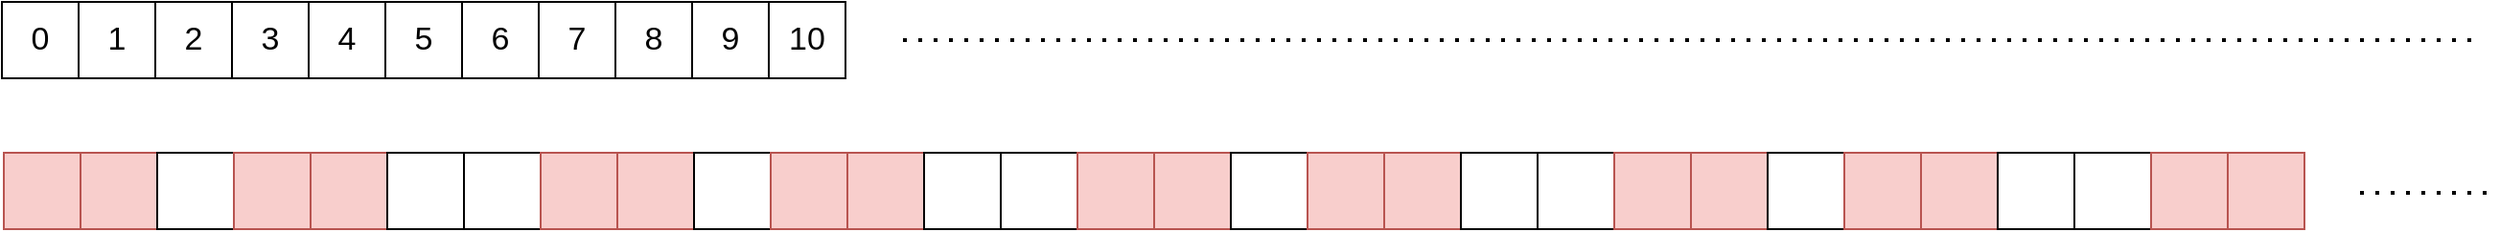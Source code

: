 <mxfile version="20.3.7" type="device"><diagram id="hB45ELTEsidGIPMGBpWh" name="Page-1"><mxGraphModel dx="2951" dy="1613" grid="1" gridSize="10" guides="1" tooltips="1" connect="1" arrows="1" fold="1" page="1" pageScale="1" pageWidth="1169" pageHeight="827" math="0" shadow="0"><root><mxCell id="0"/><mxCell id="1" parent="0"/><mxCell id="6-0hSGk9Hx_-3tuUZx68-150" value="0" style="whiteSpace=wrap;html=1;aspect=fixed;fontSize=17;" vertex="1" parent="1"><mxGeometry x="130" y="50" width="40" height="40" as="geometry"/></mxCell><mxCell id="6-0hSGk9Hx_-3tuUZx68-151" value="1" style="whiteSpace=wrap;html=1;aspect=fixed;fontSize=17;" vertex="1" parent="1"><mxGeometry x="170" y="50" width="40" height="40" as="geometry"/></mxCell><mxCell id="6-0hSGk9Hx_-3tuUZx68-152" value="2" style="whiteSpace=wrap;html=1;aspect=fixed;fontSize=17;" vertex="1" parent="1"><mxGeometry x="210" y="50" width="40" height="40" as="geometry"/></mxCell><mxCell id="6-0hSGk9Hx_-3tuUZx68-153" value="3" style="whiteSpace=wrap;html=1;aspect=fixed;fontSize=17;" vertex="1" parent="1"><mxGeometry x="250" y="50" width="40" height="40" as="geometry"/></mxCell><mxCell id="6-0hSGk9Hx_-3tuUZx68-154" value="4" style="whiteSpace=wrap;html=1;aspect=fixed;fontSize=17;" vertex="1" parent="1"><mxGeometry x="290" y="50" width="40" height="40" as="geometry"/></mxCell><mxCell id="6-0hSGk9Hx_-3tuUZx68-155" value="5" style="whiteSpace=wrap;html=1;aspect=fixed;fontSize=17;" vertex="1" parent="1"><mxGeometry x="330" y="50" width="40" height="40" as="geometry"/></mxCell><mxCell id="6-0hSGk9Hx_-3tuUZx68-156" value="6" style="whiteSpace=wrap;html=1;aspect=fixed;fontSize=17;" vertex="1" parent="1"><mxGeometry x="370" y="50" width="40" height="40" as="geometry"/></mxCell><mxCell id="6-0hSGk9Hx_-3tuUZx68-157" value="7" style="whiteSpace=wrap;html=1;aspect=fixed;fontSize=17;" vertex="1" parent="1"><mxGeometry x="410" y="50" width="40" height="40" as="geometry"/></mxCell><mxCell id="6-0hSGk9Hx_-3tuUZx68-158" value="8" style="whiteSpace=wrap;html=1;aspect=fixed;fontSize=17;" vertex="1" parent="1"><mxGeometry x="450" y="50" width="40" height="40" as="geometry"/></mxCell><mxCell id="6-0hSGk9Hx_-3tuUZx68-159" value="9" style="whiteSpace=wrap;html=1;aspect=fixed;fontSize=17;" vertex="1" parent="1"><mxGeometry x="490" y="50" width="40" height="40" as="geometry"/></mxCell><mxCell id="6-0hSGk9Hx_-3tuUZx68-160" value="10" style="whiteSpace=wrap;html=1;aspect=fixed;fontSize=17;" vertex="1" parent="1"><mxGeometry x="530" y="50" width="40" height="40" as="geometry"/></mxCell><mxCell id="6-0hSGk9Hx_-3tuUZx68-465" value="" style="whiteSpace=wrap;html=1;aspect=fixed;fontSize=14;fillColor=#f8cecc;strokeColor=#b85450;" vertex="1" parent="1"><mxGeometry x="131" y="129" width="40" height="40" as="geometry"/></mxCell><mxCell id="6-0hSGk9Hx_-3tuUZx68-466" value="" style="whiteSpace=wrap;html=1;aspect=fixed;fontSize=14;fillColor=#f8cecc;strokeColor=#b85450;" vertex="1" parent="1"><mxGeometry x="171" y="129" width="40" height="40" as="geometry"/></mxCell><mxCell id="6-0hSGk9Hx_-3tuUZx68-467" value="" style="whiteSpace=wrap;html=1;aspect=fixed;fontSize=14;" vertex="1" parent="1"><mxGeometry x="211" y="129" width="40" height="40" as="geometry"/></mxCell><mxCell id="6-0hSGk9Hx_-3tuUZx68-468" value="" style="whiteSpace=wrap;html=1;aspect=fixed;fontSize=14;fillColor=#f8cecc;strokeColor=#b85450;" vertex="1" parent="1"><mxGeometry x="251" y="129" width="40" height="40" as="geometry"/></mxCell><mxCell id="6-0hSGk9Hx_-3tuUZx68-469" value="" style="whiteSpace=wrap;html=1;aspect=fixed;fontSize=14;fillColor=#f8cecc;strokeColor=#b85450;" vertex="1" parent="1"><mxGeometry x="291" y="129" width="40" height="40" as="geometry"/></mxCell><mxCell id="6-0hSGk9Hx_-3tuUZx68-470" value="" style="whiteSpace=wrap;html=1;aspect=fixed;fontSize=14;" vertex="1" parent="1"><mxGeometry x="331" y="129" width="40" height="40" as="geometry"/></mxCell><mxCell id="6-0hSGk9Hx_-3tuUZx68-471" value="" style="whiteSpace=wrap;html=1;aspect=fixed;fontSize=14;" vertex="1" parent="1"><mxGeometry x="371" y="129" width="40" height="40" as="geometry"/></mxCell><mxCell id="6-0hSGk9Hx_-3tuUZx68-472" value="" style="whiteSpace=wrap;html=1;aspect=fixed;fontSize=14;fillColor=#f8cecc;strokeColor=#b85450;" vertex="1" parent="1"><mxGeometry x="411" y="129" width="40" height="40" as="geometry"/></mxCell><mxCell id="6-0hSGk9Hx_-3tuUZx68-473" value="" style="whiteSpace=wrap;html=1;aspect=fixed;fontSize=14;fillColor=#f8cecc;strokeColor=#b85450;" vertex="1" parent="1"><mxGeometry x="451" y="129" width="40" height="40" as="geometry"/></mxCell><mxCell id="6-0hSGk9Hx_-3tuUZx68-474" value="" style="whiteSpace=wrap;html=1;aspect=fixed;fontSize=14;" vertex="1" parent="1"><mxGeometry x="491" y="129" width="40" height="40" as="geometry"/></mxCell><mxCell id="6-0hSGk9Hx_-3tuUZx68-475" value="" style="whiteSpace=wrap;html=1;aspect=fixed;fontSize=14;fillColor=#f8cecc;strokeColor=#b85450;" vertex="1" parent="1"><mxGeometry x="531" y="129" width="40" height="40" as="geometry"/></mxCell><mxCell id="6-0hSGk9Hx_-3tuUZx68-476" value="" style="whiteSpace=wrap;html=1;aspect=fixed;fontSize=14;fillColor=#f8cecc;strokeColor=#b85450;" vertex="1" parent="1"><mxGeometry x="571" y="129" width="40" height="40" as="geometry"/></mxCell><mxCell id="6-0hSGk9Hx_-3tuUZx68-477" value="" style="whiteSpace=wrap;html=1;aspect=fixed;fontSize=14;" vertex="1" parent="1"><mxGeometry x="611" y="129" width="40" height="40" as="geometry"/></mxCell><mxCell id="6-0hSGk9Hx_-3tuUZx68-478" value="" style="whiteSpace=wrap;html=1;aspect=fixed;fontSize=14;" vertex="1" parent="1"><mxGeometry x="651" y="129" width="40" height="40" as="geometry"/></mxCell><mxCell id="6-0hSGk9Hx_-3tuUZx68-618" value="" style="whiteSpace=wrap;html=1;aspect=fixed;fontSize=14;fillColor=#f8cecc;strokeColor=#b85450;" vertex="1" parent="1"><mxGeometry x="691" y="129" width="40" height="40" as="geometry"/></mxCell><mxCell id="6-0hSGk9Hx_-3tuUZx68-619" value="" style="whiteSpace=wrap;html=1;aspect=fixed;fontSize=14;fillColor=#f8cecc;strokeColor=#b85450;" vertex="1" parent="1"><mxGeometry x="731" y="129" width="40" height="40" as="geometry"/></mxCell><mxCell id="6-0hSGk9Hx_-3tuUZx68-620" value="" style="whiteSpace=wrap;html=1;aspect=fixed;fontSize=14;" vertex="1" parent="1"><mxGeometry x="771" y="129" width="40" height="40" as="geometry"/></mxCell><mxCell id="6-0hSGk9Hx_-3tuUZx68-621" value="" style="whiteSpace=wrap;html=1;aspect=fixed;fontSize=14;fillColor=#f8cecc;strokeColor=#b85450;" vertex="1" parent="1"><mxGeometry x="811" y="129" width="40" height="40" as="geometry"/></mxCell><mxCell id="6-0hSGk9Hx_-3tuUZx68-622" value="" style="whiteSpace=wrap;html=1;aspect=fixed;fontSize=14;fillColor=#f8cecc;strokeColor=#b85450;" vertex="1" parent="1"><mxGeometry x="851" y="129" width="40" height="40" as="geometry"/></mxCell><mxCell id="6-0hSGk9Hx_-3tuUZx68-623" value="" style="whiteSpace=wrap;html=1;aspect=fixed;fontSize=14;" vertex="1" parent="1"><mxGeometry x="891" y="129" width="40" height="40" as="geometry"/></mxCell><mxCell id="6-0hSGk9Hx_-3tuUZx68-624" value="" style="whiteSpace=wrap;html=1;aspect=fixed;fontSize=14;" vertex="1" parent="1"><mxGeometry x="931" y="129" width="40" height="40" as="geometry"/></mxCell><mxCell id="6-0hSGk9Hx_-3tuUZx68-625" value="" style="whiteSpace=wrap;html=1;aspect=fixed;fontSize=14;fillColor=#f8cecc;strokeColor=#b85450;" vertex="1" parent="1"><mxGeometry x="971" y="129" width="40" height="40" as="geometry"/></mxCell><mxCell id="6-0hSGk9Hx_-3tuUZx68-626" value="" style="whiteSpace=wrap;html=1;aspect=fixed;fontSize=14;fillColor=#f8cecc;strokeColor=#b85450;" vertex="1" parent="1"><mxGeometry x="1011" y="129" width="40" height="40" as="geometry"/></mxCell><mxCell id="6-0hSGk9Hx_-3tuUZx68-645" value="" style="whiteSpace=wrap;html=1;aspect=fixed;fontSize=14;" vertex="1" parent="1"><mxGeometry x="1051" y="129" width="40" height="40" as="geometry"/></mxCell><mxCell id="6-0hSGk9Hx_-3tuUZx68-646" value="" style="whiteSpace=wrap;html=1;aspect=fixed;fontSize=14;fillColor=#f8cecc;strokeColor=#b85450;" vertex="1" parent="1"><mxGeometry x="1091" y="129" width="40" height="40" as="geometry"/></mxCell><mxCell id="6-0hSGk9Hx_-3tuUZx68-647" value="" style="whiteSpace=wrap;html=1;aspect=fixed;fontSize=14;fillColor=#f8cecc;strokeColor=#b85450;" vertex="1" parent="1"><mxGeometry x="1131" y="129" width="40" height="40" as="geometry"/></mxCell><mxCell id="6-0hSGk9Hx_-3tuUZx68-648" value="" style="whiteSpace=wrap;html=1;aspect=fixed;fontSize=14;" vertex="1" parent="1"><mxGeometry x="1171" y="129" width="40" height="40" as="geometry"/></mxCell><mxCell id="6-0hSGk9Hx_-3tuUZx68-649" value="" style="whiteSpace=wrap;html=1;aspect=fixed;fontSize=14;" vertex="1" parent="1"><mxGeometry x="1211" y="129" width="40" height="40" as="geometry"/></mxCell><mxCell id="6-0hSGk9Hx_-3tuUZx68-650" value="" style="whiteSpace=wrap;html=1;aspect=fixed;fontSize=14;fillColor=#f8cecc;strokeColor=#b85450;" vertex="1" parent="1"><mxGeometry x="1251" y="129" width="40" height="40" as="geometry"/></mxCell><mxCell id="6-0hSGk9Hx_-3tuUZx68-651" value="" style="whiteSpace=wrap;html=1;aspect=fixed;fontSize=14;fillColor=#f8cecc;strokeColor=#b85450;" vertex="1" parent="1"><mxGeometry x="1291" y="129" width="40" height="40" as="geometry"/></mxCell><mxCell id="6-0hSGk9Hx_-3tuUZx68-652" value="" style="endArrow=none;dashed=1;html=1;dashPattern=1 3;strokeWidth=2;rounded=0;fontSize=14;" edge="1" parent="1"><mxGeometry width="50" height="50" relative="1" as="geometry"><mxPoint x="1360" y="150" as="sourcePoint"/><mxPoint x="1430" y="150" as="targetPoint"/></mxGeometry></mxCell><mxCell id="6-0hSGk9Hx_-3tuUZx68-653" value="" style="endArrow=none;dashed=1;html=1;dashPattern=1 3;strokeWidth=2;rounded=0;fontSize=14;" edge="1" parent="1"><mxGeometry width="50" height="50" relative="1" as="geometry"><mxPoint x="600" y="70" as="sourcePoint"/><mxPoint x="1420" y="70" as="targetPoint"/></mxGeometry></mxCell></root></mxGraphModel></diagram></mxfile>